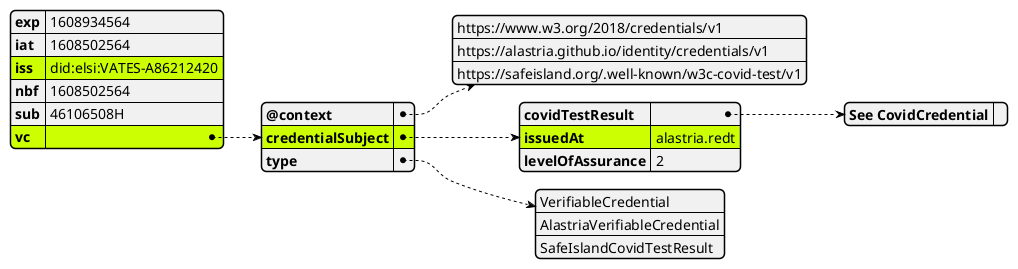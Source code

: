@startjson SafeIsland_VCSample
#highlight "iss"
#highlight "vc"
#highlight "vc" / "credentialSubject"
#highlight "vc" / "credentialSubject" / "issuedAt"

{
      "exp": 1608934564,
      "iat": 1608502564,
      "iss": "did:elsi:VATES-A86212420",
      "nbf": 1608502564,
      "sub": "46106508H",
      "vc": {
            "@context": [
                  "https://www.w3.org/2018/credentials/v1",
                  "https://alastria.github.io/identity/credentials/v1",
                  "https://safeisland.org/.well-known/w3c-covid-test/v1"
            ],
            "credentialSubject": {
                  "covidTestResult": {
                        "See CovidCredential": ""
                  },
                  "issuedAt": "alastria.redt",
                  "levelOfAssurance": 2
            },
            "type": [
                  "VerifiableCredential",
                  "AlastriaVerifiableCredential",
                  "SafeIslandCovidTestResult"
            ]
      }
}
@endjson

@startjson SafeIsland_VCDataModel
{
      "analisys": {
            "id": "string: unique ID of analysis",
            "ver": "number: version number of analysis",
            "date": "date: date when test sample taken",
            "type": "string: type of test taken",
            "result": "string: result of test"
      },
      "patient": {
            "name": "string: surnames and name",
            "idtype": "string: type of identifier",
            "idnumber": "string: identifier number"
      },
      "lab": {
            "name": "string: name of entity performing test",
            "address": "string: postal address of entity",
            "phone": "string: phone number of entity"
      },
      "comments": "string: additional data"
}
@endjson


@startjson SafeIsland_VCSample2
{
    "ACQUIRER_ID": "",
    "CITIZEN": {
            "CITIZEN_CELL_PHONE": "0034584996532",
            "CITIZEN_EMAIL_ADDR": "passenger@gmail.com",
            "ID_TYPE": "ID_CARD",
            "NAME": "COSTA/ALBERTO",
            "VALID_ID_NUMBER": "46106508H"
    },
    "DIAGNOSTIC_PASS_DATA": {
            "DIAGNOSIS": "FREE",
            "DIAGNOSIS_DUE_DATE": "2020-10-17 11:05:47.659",
            "DIAGNOSIS_QR": "",
            "DIAGNOSTIC_NUMBER": "LE4RDS",
            "DIAGNOSTIC_PASS_BCK_HASH": "",
            "DIAGNOSTIC_TYPE": "VIROLENS SALIVA",
            "TIMESTAMP": "2020-10-15 11:05:47.659"
    },
    "ISSUER_ID": "9012345JK",
    "MERCHANT": {
            "CARTRIDGE": {
                "CARTRIDGE_DUE_DATE": "24/12/2021",
                "CARTRIDGE_ID": "VRL555555666"
            },
            "DEVICE_ID": "34567867",
            "MERCHANT_DATA": {
                "MERCHANT_ADDR": "LANZAROTE AIRPORT T1",
                "MERCHANT_ID": "did:elsi:VATES-A86212420"
            },
            "OPERATOR_DATA": {
                "OPERATOR_CELL_PHONE_GPS": "28.951146, -13.605760",
                "OPERATOR_CELL_PHONE_ID": "0034679815514",
                "OPERATOR_ID": "36926766J"
            }
    }
}
@endjson